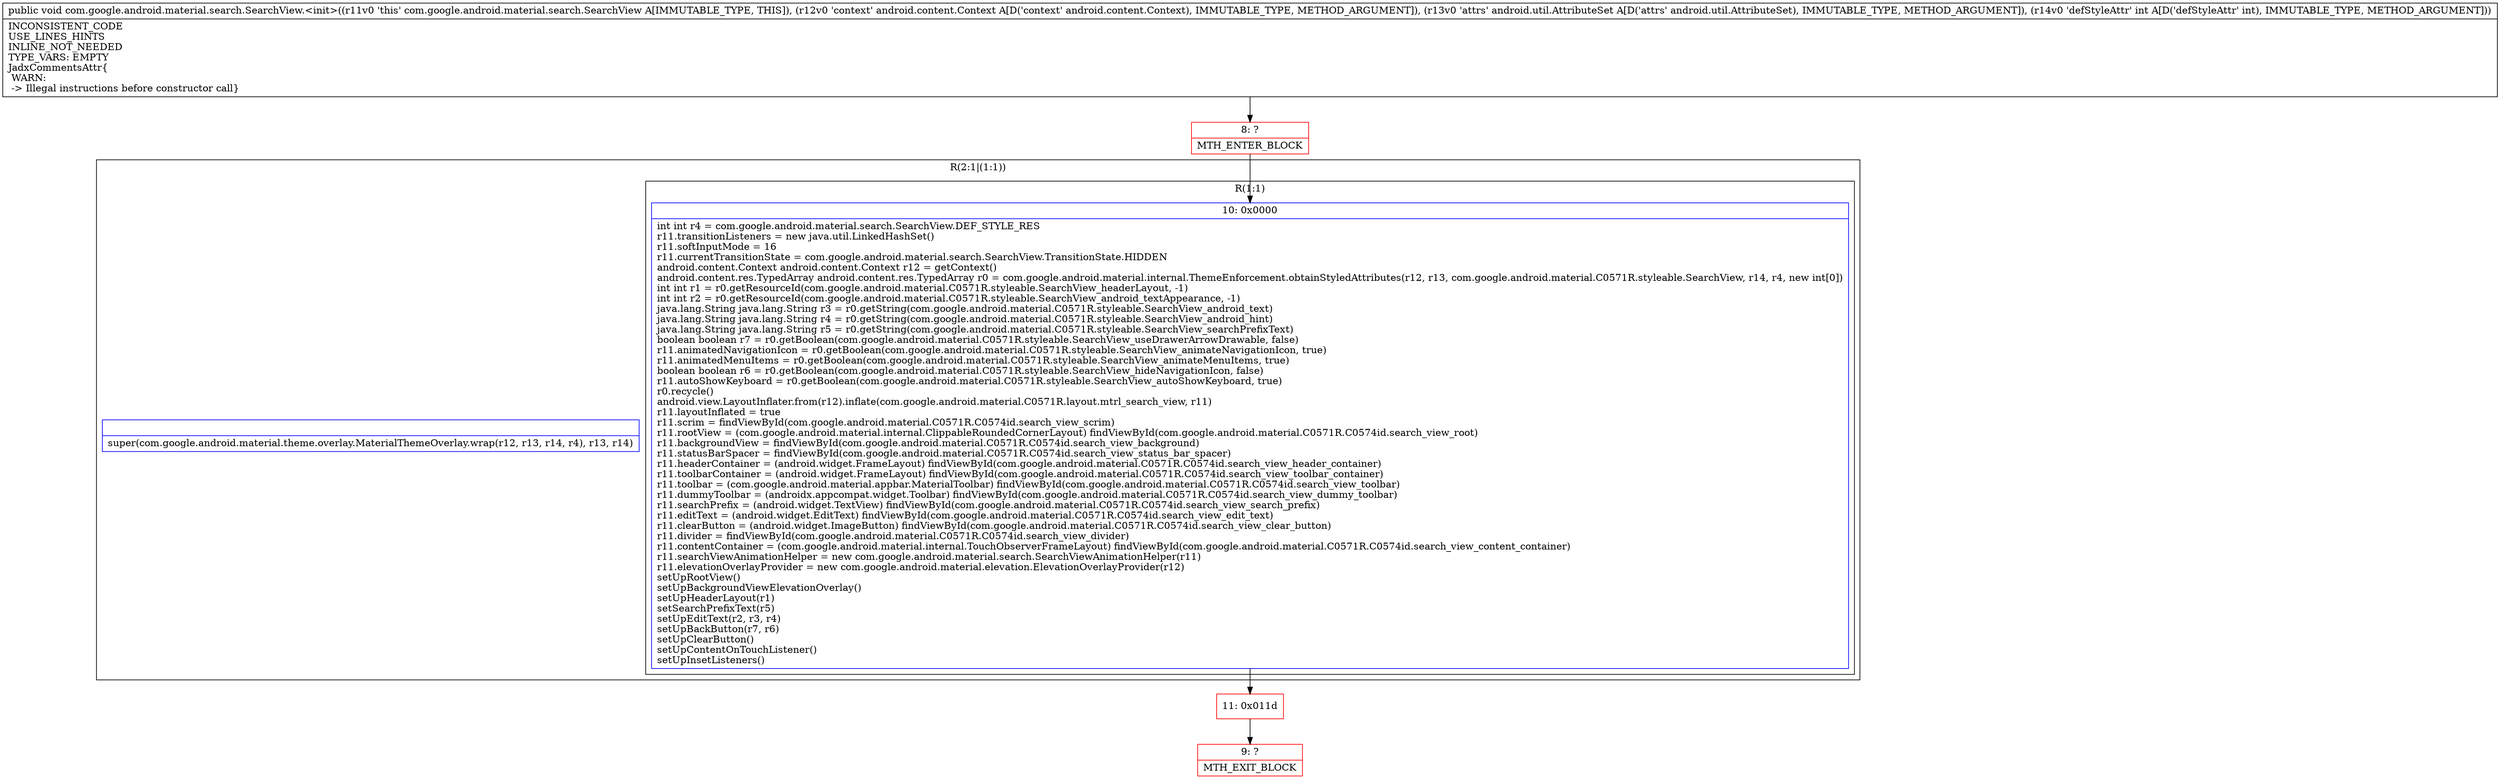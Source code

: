 digraph "CFG forcom.google.android.material.search.SearchView.\<init\>(Landroid\/content\/Context;Landroid\/util\/AttributeSet;I)V" {
subgraph cluster_Region_573553251 {
label = "R(2:1|(1:1))";
node [shape=record,color=blue];
Node_InsnContainer_1709535662 [shape=record,label="{|super(com.google.android.material.theme.overlay.MaterialThemeOverlay.wrap(r12, r13, r14, r4), r13, r14)\l}"];
subgraph cluster_Region_1975113689 {
label = "R(1:1)";
node [shape=record,color=blue];
Node_10 [shape=record,label="{10\:\ 0x0000|int int r4 = com.google.android.material.search.SearchView.DEF_STYLE_RES\lr11.transitionListeners = new java.util.LinkedHashSet()\lr11.softInputMode = 16\lr11.currentTransitionState = com.google.android.material.search.SearchView.TransitionState.HIDDEN\landroid.content.Context android.content.Context r12 = getContext()\landroid.content.res.TypedArray android.content.res.TypedArray r0 = com.google.android.material.internal.ThemeEnforcement.obtainStyledAttributes(r12, r13, com.google.android.material.C0571R.styleable.SearchView, r14, r4, new int[0])\lint int r1 = r0.getResourceId(com.google.android.material.C0571R.styleable.SearchView_headerLayout, \-1)\lint int r2 = r0.getResourceId(com.google.android.material.C0571R.styleable.SearchView_android_textAppearance, \-1)\ljava.lang.String java.lang.String r3 = r0.getString(com.google.android.material.C0571R.styleable.SearchView_android_text)\ljava.lang.String java.lang.String r4 = r0.getString(com.google.android.material.C0571R.styleable.SearchView_android_hint)\ljava.lang.String java.lang.String r5 = r0.getString(com.google.android.material.C0571R.styleable.SearchView_searchPrefixText)\lboolean boolean r7 = r0.getBoolean(com.google.android.material.C0571R.styleable.SearchView_useDrawerArrowDrawable, false)\lr11.animatedNavigationIcon = r0.getBoolean(com.google.android.material.C0571R.styleable.SearchView_animateNavigationIcon, true)\lr11.animatedMenuItems = r0.getBoolean(com.google.android.material.C0571R.styleable.SearchView_animateMenuItems, true)\lboolean boolean r6 = r0.getBoolean(com.google.android.material.C0571R.styleable.SearchView_hideNavigationIcon, false)\lr11.autoShowKeyboard = r0.getBoolean(com.google.android.material.C0571R.styleable.SearchView_autoShowKeyboard, true)\lr0.recycle()\landroid.view.LayoutInflater.from(r12).inflate(com.google.android.material.C0571R.layout.mtrl_search_view, r11)\lr11.layoutInflated = true\lr11.scrim = findViewById(com.google.android.material.C0571R.C0574id.search_view_scrim)\lr11.rootView = (com.google.android.material.internal.ClippableRoundedCornerLayout) findViewById(com.google.android.material.C0571R.C0574id.search_view_root)\lr11.backgroundView = findViewById(com.google.android.material.C0571R.C0574id.search_view_background)\lr11.statusBarSpacer = findViewById(com.google.android.material.C0571R.C0574id.search_view_status_bar_spacer)\lr11.headerContainer = (android.widget.FrameLayout) findViewById(com.google.android.material.C0571R.C0574id.search_view_header_container)\lr11.toolbarContainer = (android.widget.FrameLayout) findViewById(com.google.android.material.C0571R.C0574id.search_view_toolbar_container)\lr11.toolbar = (com.google.android.material.appbar.MaterialToolbar) findViewById(com.google.android.material.C0571R.C0574id.search_view_toolbar)\lr11.dummyToolbar = (androidx.appcompat.widget.Toolbar) findViewById(com.google.android.material.C0571R.C0574id.search_view_dummy_toolbar)\lr11.searchPrefix = (android.widget.TextView) findViewById(com.google.android.material.C0571R.C0574id.search_view_search_prefix)\lr11.editText = (android.widget.EditText) findViewById(com.google.android.material.C0571R.C0574id.search_view_edit_text)\lr11.clearButton = (android.widget.ImageButton) findViewById(com.google.android.material.C0571R.C0574id.search_view_clear_button)\lr11.divider = findViewById(com.google.android.material.C0571R.C0574id.search_view_divider)\lr11.contentContainer = (com.google.android.material.internal.TouchObserverFrameLayout) findViewById(com.google.android.material.C0571R.C0574id.search_view_content_container)\lr11.searchViewAnimationHelper = new com.google.android.material.search.SearchViewAnimationHelper(r11)\lr11.elevationOverlayProvider = new com.google.android.material.elevation.ElevationOverlayProvider(r12)\lsetUpRootView()\lsetUpBackgroundViewElevationOverlay()\lsetUpHeaderLayout(r1)\lsetSearchPrefixText(r5)\lsetUpEditText(r2, r3, r4)\lsetUpBackButton(r7, r6)\lsetUpClearButton()\lsetUpContentOnTouchListener()\lsetUpInsetListeners()\l}"];
}
}
Node_8 [shape=record,color=red,label="{8\:\ ?|MTH_ENTER_BLOCK\l}"];
Node_11 [shape=record,color=red,label="{11\:\ 0x011d}"];
Node_9 [shape=record,color=red,label="{9\:\ ?|MTH_EXIT_BLOCK\l}"];
MethodNode[shape=record,label="{public void com.google.android.material.search.SearchView.\<init\>((r11v0 'this' com.google.android.material.search.SearchView A[IMMUTABLE_TYPE, THIS]), (r12v0 'context' android.content.Context A[D('context' android.content.Context), IMMUTABLE_TYPE, METHOD_ARGUMENT]), (r13v0 'attrs' android.util.AttributeSet A[D('attrs' android.util.AttributeSet), IMMUTABLE_TYPE, METHOD_ARGUMENT]), (r14v0 'defStyleAttr' int A[D('defStyleAttr' int), IMMUTABLE_TYPE, METHOD_ARGUMENT]))  | INCONSISTENT_CODE\lUSE_LINES_HINTS\lINLINE_NOT_NEEDED\lTYPE_VARS: EMPTY\lJadxCommentsAttr\{\l WARN: \l \-\> Illegal instructions before constructor call\}\l}"];
MethodNode -> Node_8;Node_10 -> Node_11;
Node_8 -> Node_10;
Node_11 -> Node_9;
}

